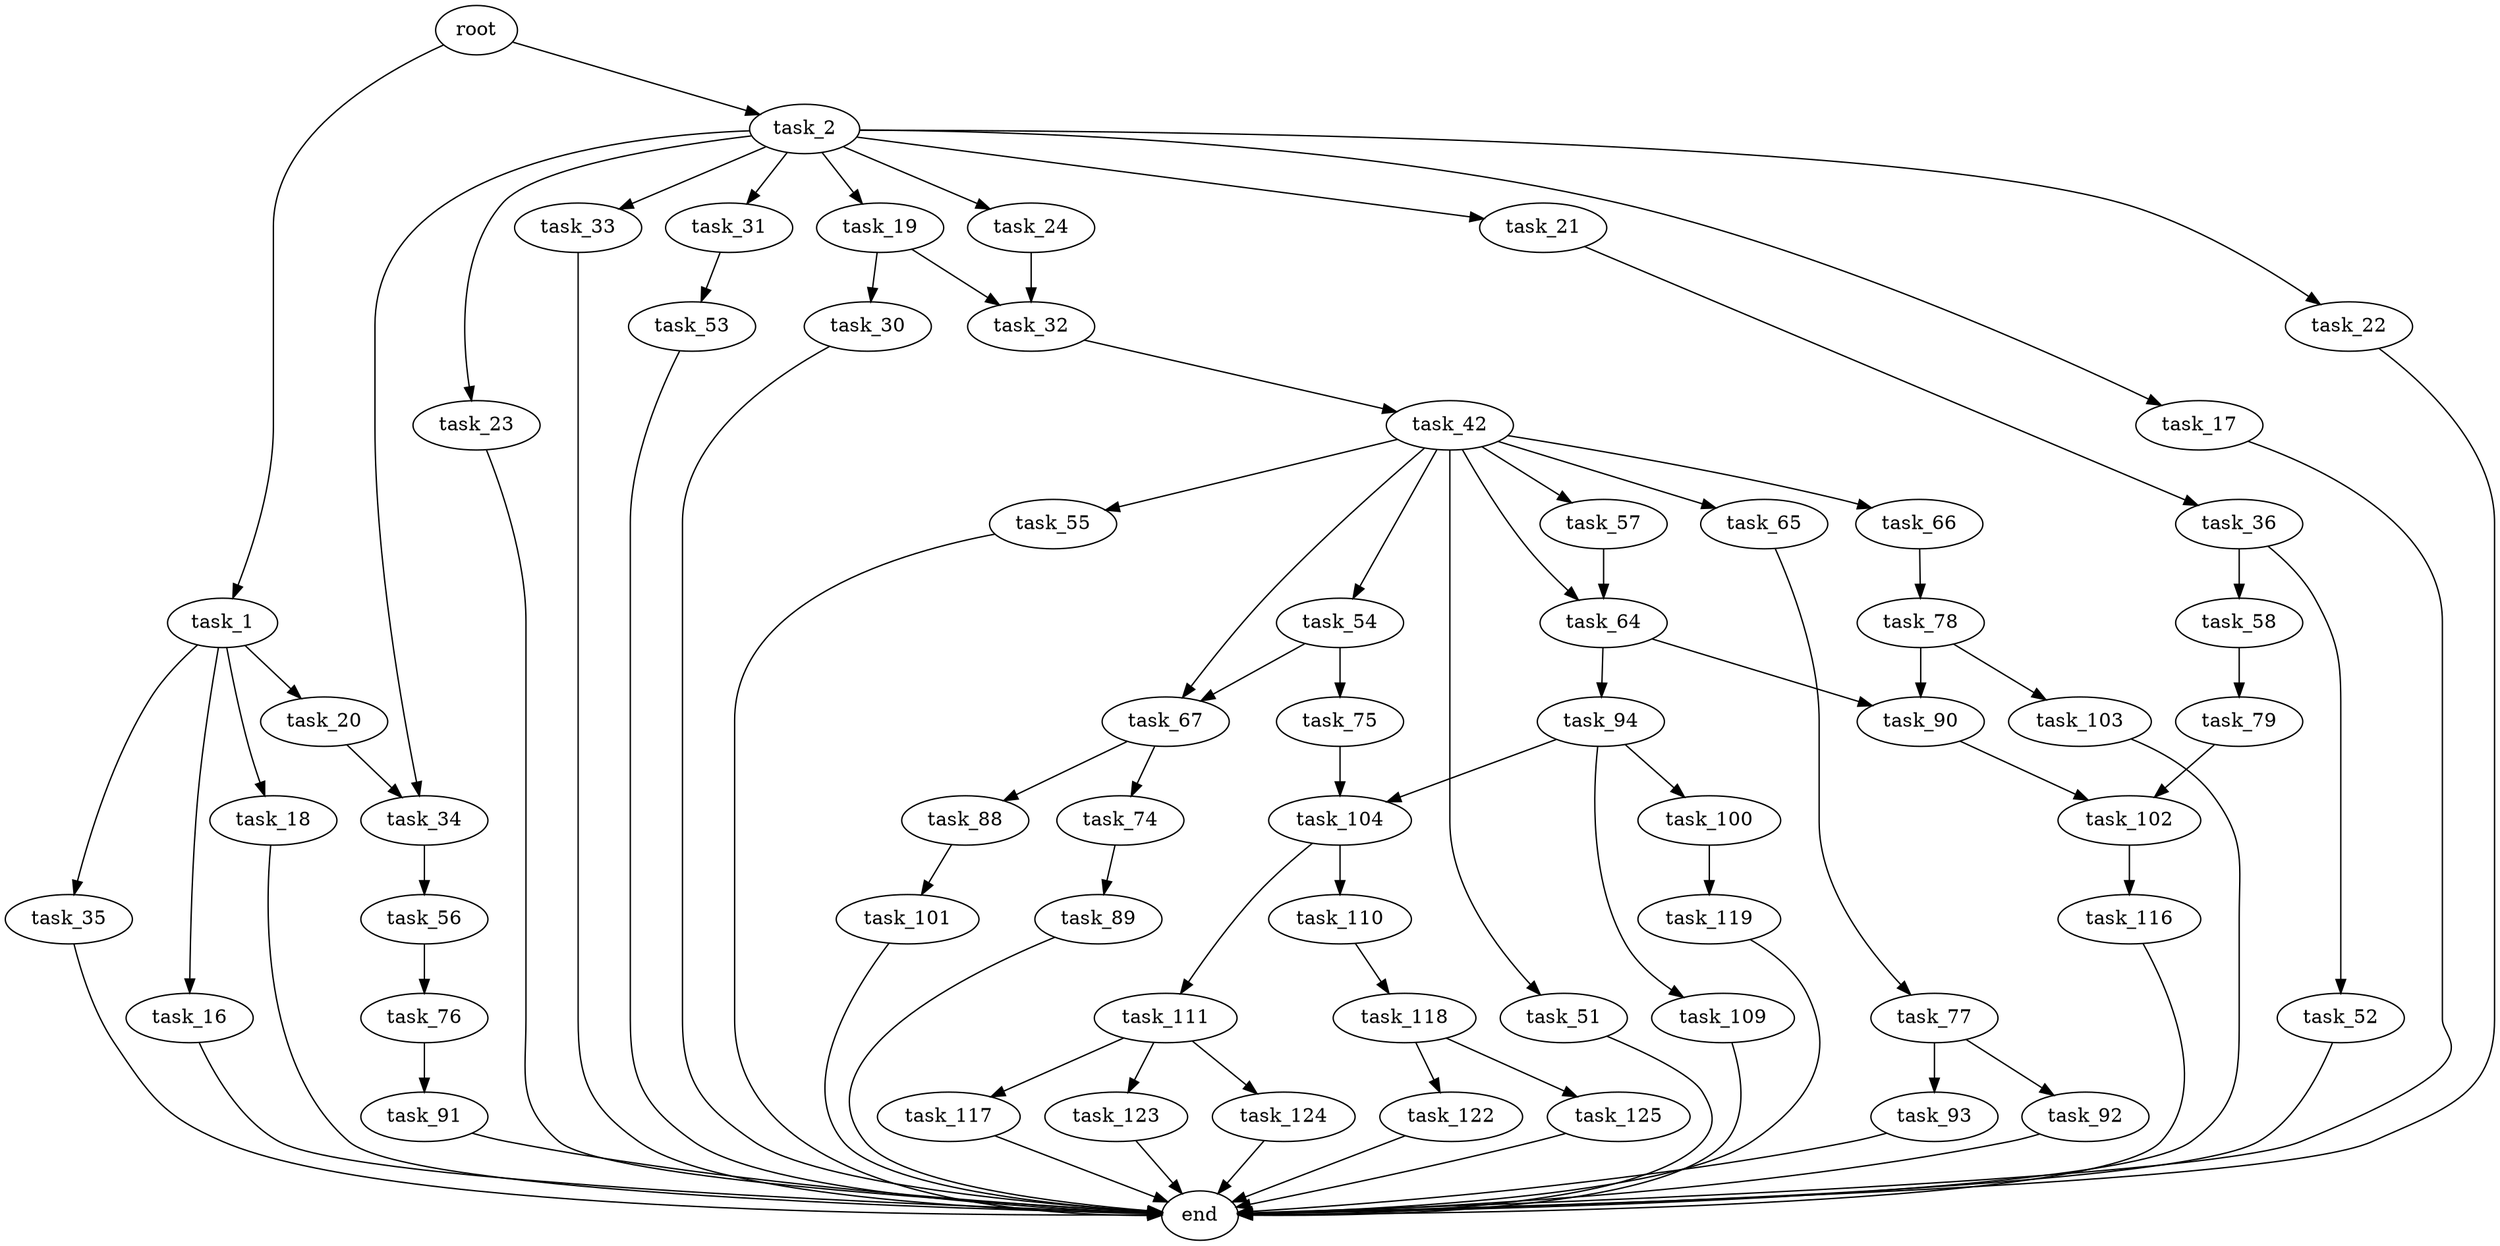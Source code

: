 digraph G {
  root [size="0.000000"];
  task_1 [size="50194448659.000000"];
  task_2 [size="2538794441.000000"];
  task_16 [size="231928233984.000000"];
  task_18 [size="782757789696.000000"];
  task_20 [size="25793027922.000000"];
  task_35 [size="312609354192.000000"];
  task_17 [size="2594188440.000000"];
  task_19 [size="368293445632.000000"];
  task_21 [size="2480306599.000000"];
  task_22 [size="68719476736.000000"];
  task_23 [size="717689820224.000000"];
  task_24 [size="782757789696.000000"];
  task_31 [size="212963632499.000000"];
  task_33 [size="28991029248.000000"];
  task_34 [size="626340009671.000000"];
  end [size="0.000000"];
  task_30 [size="943326432213.000000"];
  task_32 [size="1250892961338.000000"];
  task_36 [size="134217728000.000000"];
  task_53 [size="549755813888.000000"];
  task_42 [size="352431810740.000000"];
  task_56 [size="64176059528.000000"];
  task_52 [size="6011650919.000000"];
  task_58 [size="28991029248.000000"];
  task_51 [size="68719476736.000000"];
  task_54 [size="42931849719.000000"];
  task_55 [size="32008302190.000000"];
  task_57 [size="1296205222.000000"];
  task_64 [size="233889739013.000000"];
  task_65 [size="2865697484.000000"];
  task_66 [size="182170216247.000000"];
  task_67 [size="40059143474.000000"];
  task_75 [size="134217728000.000000"];
  task_76 [size="200335411944.000000"];
  task_79 [size="77502789714.000000"];
  task_90 [size="68719476736.000000"];
  task_94 [size="49571586548.000000"];
  task_77 [size="21432509604.000000"];
  task_78 [size="782757789696.000000"];
  task_74 [size="187251457224.000000"];
  task_88 [size="231928233984.000000"];
  task_89 [size="3318748652.000000"];
  task_104 [size="9889488508.000000"];
  task_91 [size="16566568210.000000"];
  task_92 [size="3654310608.000000"];
  task_93 [size="1073741824000.000000"];
  task_103 [size="368293445632.000000"];
  task_102 [size="31736731329.000000"];
  task_101 [size="116672448588.000000"];
  task_100 [size="70608296664.000000"];
  task_109 [size="782757789696.000000"];
  task_119 [size="368293445632.000000"];
  task_116 [size="4087771630.000000"];
  task_110 [size="28850719981.000000"];
  task_111 [size="231928233984.000000"];
  task_118 [size="155615680979.000000"];
  task_117 [size="575084072731.000000"];
  task_123 [size="31267137946.000000"];
  task_124 [size="368293445632.000000"];
  task_122 [size="263891352191.000000"];
  task_125 [size="1073741824000.000000"];

  root -> task_1 [size="1.000000"];
  root -> task_2 [size="1.000000"];
  task_1 -> task_16 [size="838860800.000000"];
  task_1 -> task_18 [size="838860800.000000"];
  task_1 -> task_20 [size="838860800.000000"];
  task_1 -> task_35 [size="838860800.000000"];
  task_2 -> task_17 [size="134217728.000000"];
  task_2 -> task_19 [size="134217728.000000"];
  task_2 -> task_21 [size="134217728.000000"];
  task_2 -> task_22 [size="134217728.000000"];
  task_2 -> task_23 [size="134217728.000000"];
  task_2 -> task_24 [size="134217728.000000"];
  task_2 -> task_31 [size="134217728.000000"];
  task_2 -> task_33 [size="134217728.000000"];
  task_2 -> task_34 [size="134217728.000000"];
  task_16 -> end [size="1.000000"];
  task_18 -> end [size="1.000000"];
  task_20 -> task_34 [size="536870912.000000"];
  task_35 -> end [size="1.000000"];
  task_17 -> end [size="1.000000"];
  task_19 -> task_30 [size="411041792.000000"];
  task_19 -> task_32 [size="411041792.000000"];
  task_21 -> task_36 [size="75497472.000000"];
  task_22 -> end [size="1.000000"];
  task_23 -> end [size="1.000000"];
  task_24 -> task_32 [size="679477248.000000"];
  task_31 -> task_53 [size="209715200.000000"];
  task_33 -> end [size="1.000000"];
  task_34 -> task_56 [size="411041792.000000"];
  task_30 -> end [size="1.000000"];
  task_32 -> task_42 [size="838860800.000000"];
  task_36 -> task_52 [size="209715200.000000"];
  task_36 -> task_58 [size="209715200.000000"];
  task_53 -> end [size="1.000000"];
  task_42 -> task_51 [size="411041792.000000"];
  task_42 -> task_54 [size="411041792.000000"];
  task_42 -> task_55 [size="411041792.000000"];
  task_42 -> task_57 [size="411041792.000000"];
  task_42 -> task_64 [size="411041792.000000"];
  task_42 -> task_65 [size="411041792.000000"];
  task_42 -> task_66 [size="411041792.000000"];
  task_42 -> task_67 [size="411041792.000000"];
  task_56 -> task_76 [size="75497472.000000"];
  task_52 -> end [size="1.000000"];
  task_58 -> task_79 [size="75497472.000000"];
  task_51 -> end [size="1.000000"];
  task_54 -> task_67 [size="838860800.000000"];
  task_54 -> task_75 [size="838860800.000000"];
  task_55 -> end [size="1.000000"];
  task_57 -> task_64 [size="75497472.000000"];
  task_64 -> task_90 [size="209715200.000000"];
  task_64 -> task_94 [size="209715200.000000"];
  task_65 -> task_77 [size="209715200.000000"];
  task_66 -> task_78 [size="301989888.000000"];
  task_67 -> task_74 [size="75497472.000000"];
  task_67 -> task_88 [size="75497472.000000"];
  task_75 -> task_104 [size="209715200.000000"];
  task_76 -> task_91 [size="134217728.000000"];
  task_79 -> task_102 [size="75497472.000000"];
  task_90 -> task_102 [size="134217728.000000"];
  task_94 -> task_100 [size="75497472.000000"];
  task_94 -> task_104 [size="75497472.000000"];
  task_94 -> task_109 [size="75497472.000000"];
  task_77 -> task_92 [size="33554432.000000"];
  task_77 -> task_93 [size="33554432.000000"];
  task_78 -> task_90 [size="679477248.000000"];
  task_78 -> task_103 [size="679477248.000000"];
  task_74 -> task_89 [size="536870912.000000"];
  task_88 -> task_101 [size="301989888.000000"];
  task_89 -> end [size="1.000000"];
  task_104 -> task_110 [size="536870912.000000"];
  task_104 -> task_111 [size="536870912.000000"];
  task_91 -> end [size="1.000000"];
  task_92 -> end [size="1.000000"];
  task_93 -> end [size="1.000000"];
  task_103 -> end [size="1.000000"];
  task_102 -> task_116 [size="75497472.000000"];
  task_101 -> end [size="1.000000"];
  task_100 -> task_119 [size="134217728.000000"];
  task_109 -> end [size="1.000000"];
  task_119 -> end [size="1.000000"];
  task_116 -> end [size="1.000000"];
  task_110 -> task_118 [size="838860800.000000"];
  task_111 -> task_117 [size="301989888.000000"];
  task_111 -> task_123 [size="301989888.000000"];
  task_111 -> task_124 [size="301989888.000000"];
  task_118 -> task_122 [size="679477248.000000"];
  task_118 -> task_125 [size="679477248.000000"];
  task_117 -> end [size="1.000000"];
  task_123 -> end [size="1.000000"];
  task_124 -> end [size="1.000000"];
  task_122 -> end [size="1.000000"];
  task_125 -> end [size="1.000000"];
}
